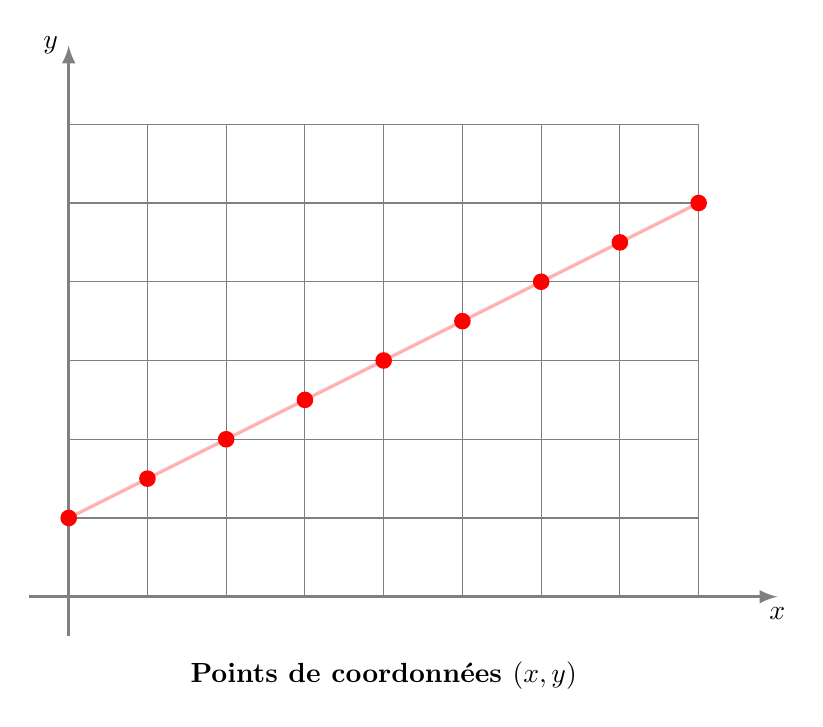 \begin{tikzpicture}

\draw[gray] (0,0) grid ++(8,6);

\draw[->,>=latex,very thick,gray] (-0.5,0) -- (9,0) node[below,black]{$x$};
\draw[->,>=latex,very thick,gray] (0,-0.5) -- (0,7) node[left,black]{$y$};

\draw[very thick,red!30] (0,1) -- (8,5);

\foreach\x in {0,...,8}{
  \def\y{0.5*\x+1}
  \fill[red] (\x,\y) circle (3pt);
}

\node at (4,-1) {\bf Points de coordonn\'ees $(x,y)$};

\end{tikzpicture} 
